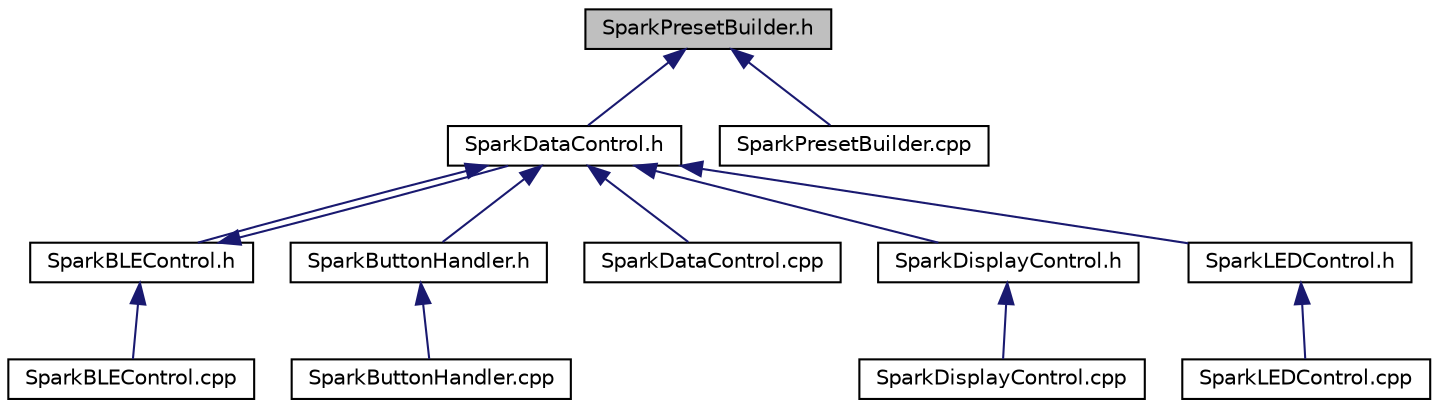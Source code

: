digraph "SparkPresetBuilder.h"
{
 // LATEX_PDF_SIZE
  edge [fontname="Helvetica",fontsize="10",labelfontname="Helvetica",labelfontsize="10"];
  node [fontname="Helvetica",fontsize="10",shape=record];
  Node1 [label="SparkPresetBuilder.h",height=0.2,width=0.4,color="black", fillcolor="grey75", style="filled", fontcolor="black",tooltip=" "];
  Node1 -> Node2 [dir="back",color="midnightblue",fontsize="10",style="solid"];
  Node2 [label="SparkDataControl.h",height=0.2,width=0.4,color="black", fillcolor="white", style="filled",URL="$_spark_data_control_8h.html",tooltip=" "];
  Node2 -> Node3 [dir="back",color="midnightblue",fontsize="10",style="solid"];
  Node3 [label="SparkBLEControl.h",height=0.2,width=0.4,color="black", fillcolor="white", style="filled",URL="$_spark_b_l_e_control_8h.html",tooltip=" "];
  Node3 -> Node4 [dir="back",color="midnightblue",fontsize="10",style="solid"];
  Node4 [label="SparkBLEControl.cpp",height=0.2,width=0.4,color="black", fillcolor="white", style="filled",URL="$_spark_b_l_e_control_8cpp.html",tooltip=" "];
  Node3 -> Node2 [dir="back",color="midnightblue",fontsize="10",style="solid"];
  Node2 -> Node5 [dir="back",color="midnightblue",fontsize="10",style="solid"];
  Node5 [label="SparkButtonHandler.h",height=0.2,width=0.4,color="black", fillcolor="white", style="filled",URL="$_spark_button_handler_8h.html",tooltip=" "];
  Node5 -> Node6 [dir="back",color="midnightblue",fontsize="10",style="solid"];
  Node6 [label="SparkButtonHandler.cpp",height=0.2,width=0.4,color="black", fillcolor="white", style="filled",URL="$_spark_button_handler_8cpp.html",tooltip=" "];
  Node2 -> Node7 [dir="back",color="midnightblue",fontsize="10",style="solid"];
  Node7 [label="SparkDataControl.cpp",height=0.2,width=0.4,color="black", fillcolor="white", style="filled",URL="$_spark_data_control_8cpp.html",tooltip=" "];
  Node2 -> Node8 [dir="back",color="midnightblue",fontsize="10",style="solid"];
  Node8 [label="SparkDisplayControl.h",height=0.2,width=0.4,color="black", fillcolor="white", style="filled",URL="$_spark_display_control_8h.html",tooltip=" "];
  Node8 -> Node9 [dir="back",color="midnightblue",fontsize="10",style="solid"];
  Node9 [label="SparkDisplayControl.cpp",height=0.2,width=0.4,color="black", fillcolor="white", style="filled",URL="$_spark_display_control_8cpp.html",tooltip=" "];
  Node2 -> Node10 [dir="back",color="midnightblue",fontsize="10",style="solid"];
  Node10 [label="SparkLEDControl.h",height=0.2,width=0.4,color="black", fillcolor="white", style="filled",URL="$_spark_l_e_d_control_8h.html",tooltip=" "];
  Node10 -> Node11 [dir="back",color="midnightblue",fontsize="10",style="solid"];
  Node11 [label="SparkLEDControl.cpp",height=0.2,width=0.4,color="black", fillcolor="white", style="filled",URL="$_spark_l_e_d_control_8cpp.html",tooltip=" "];
  Node1 -> Node12 [dir="back",color="midnightblue",fontsize="10",style="solid"];
  Node12 [label="SparkPresetBuilder.cpp",height=0.2,width=0.4,color="black", fillcolor="white", style="filled",URL="$_spark_preset_builder_8cpp.html",tooltip=" "];
}

